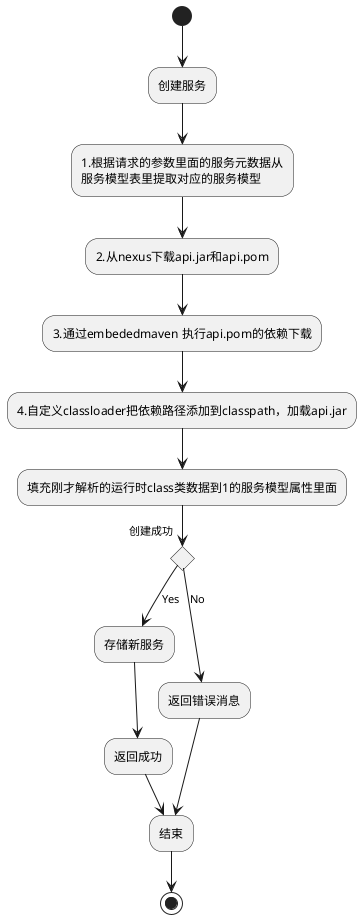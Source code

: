 @startuml


(*) --> "创建服务"
--> "1.根据请求的参数里面的服务元数据从\n服务模型表里提取对应的服务模型"
--> "2.从nexus下载api.jar和api.pom"
--> "3.通过embededmaven 执行api.pom的依赖下载"
--> "4.自定义classloader把依赖路径添加到classpath，加载api.jar"
--> "填充刚才解析的运行时class类数据到1的服务模型属性里面"
If "创建成功" then
--> [Yes] "存储新服务"
--> "返回成功"
--> "结束"
else
--> [No] "返回错误消息"
--> "结束"
Endif
--> (*)

@enduml
